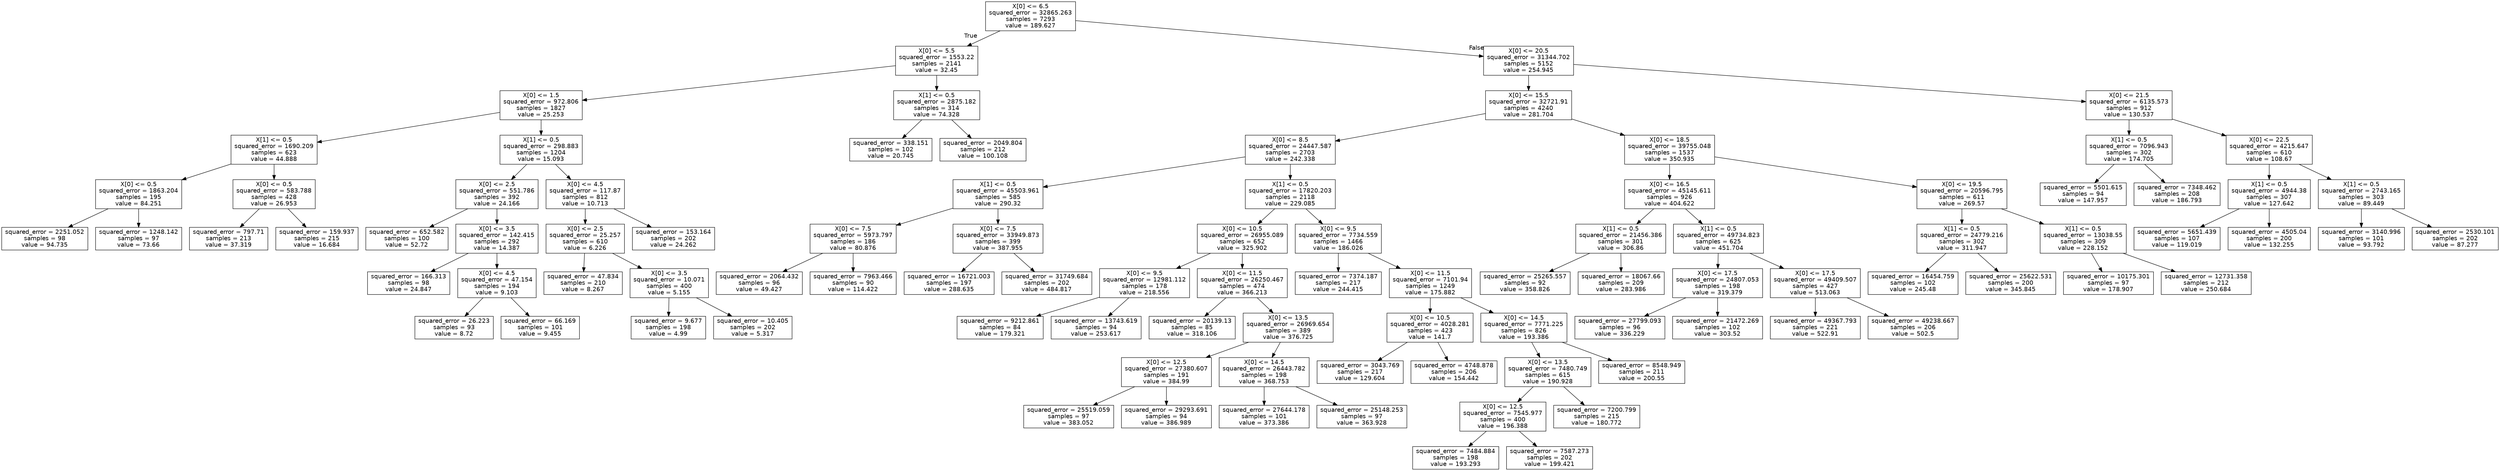 digraph Tree {
node [shape=box, fontname="helvetica"] ;
edge [fontname="helvetica"] ;
0 [label="X[0] <= 6.5\nsquared_error = 32865.263\nsamples = 7293\nvalue = 189.627"] ;
1 [label="X[0] <= 5.5\nsquared_error = 1553.22\nsamples = 2141\nvalue = 32.45"] ;
0 -> 1 [labeldistance=2.5, labelangle=45, headlabel="True"] ;
2 [label="X[0] <= 1.5\nsquared_error = 972.806\nsamples = 1827\nvalue = 25.253"] ;
1 -> 2 ;
3 [label="X[1] <= 0.5\nsquared_error = 1690.209\nsamples = 623\nvalue = 44.888"] ;
2 -> 3 ;
4 [label="X[0] <= 0.5\nsquared_error = 1863.204\nsamples = 195\nvalue = 84.251"] ;
3 -> 4 ;
5 [label="squared_error = 2251.052\nsamples = 98\nvalue = 94.735"] ;
4 -> 5 ;
6 [label="squared_error = 1248.142\nsamples = 97\nvalue = 73.66"] ;
4 -> 6 ;
7 [label="X[0] <= 0.5\nsquared_error = 583.788\nsamples = 428\nvalue = 26.953"] ;
3 -> 7 ;
8 [label="squared_error = 797.71\nsamples = 213\nvalue = 37.319"] ;
7 -> 8 ;
9 [label="squared_error = 159.937\nsamples = 215\nvalue = 16.684"] ;
7 -> 9 ;
10 [label="X[1] <= 0.5\nsquared_error = 298.883\nsamples = 1204\nvalue = 15.093"] ;
2 -> 10 ;
11 [label="X[0] <= 2.5\nsquared_error = 551.786\nsamples = 392\nvalue = 24.166"] ;
10 -> 11 ;
12 [label="squared_error = 652.582\nsamples = 100\nvalue = 52.72"] ;
11 -> 12 ;
13 [label="X[0] <= 3.5\nsquared_error = 142.415\nsamples = 292\nvalue = 14.387"] ;
11 -> 13 ;
14 [label="squared_error = 166.313\nsamples = 98\nvalue = 24.847"] ;
13 -> 14 ;
15 [label="X[0] <= 4.5\nsquared_error = 47.154\nsamples = 194\nvalue = 9.103"] ;
13 -> 15 ;
16 [label="squared_error = 26.223\nsamples = 93\nvalue = 8.72"] ;
15 -> 16 ;
17 [label="squared_error = 66.169\nsamples = 101\nvalue = 9.455"] ;
15 -> 17 ;
18 [label="X[0] <= 4.5\nsquared_error = 117.87\nsamples = 812\nvalue = 10.713"] ;
10 -> 18 ;
19 [label="X[0] <= 2.5\nsquared_error = 25.257\nsamples = 610\nvalue = 6.226"] ;
18 -> 19 ;
20 [label="squared_error = 47.834\nsamples = 210\nvalue = 8.267"] ;
19 -> 20 ;
21 [label="X[0] <= 3.5\nsquared_error = 10.071\nsamples = 400\nvalue = 5.155"] ;
19 -> 21 ;
22 [label="squared_error = 9.677\nsamples = 198\nvalue = 4.99"] ;
21 -> 22 ;
23 [label="squared_error = 10.405\nsamples = 202\nvalue = 5.317"] ;
21 -> 23 ;
24 [label="squared_error = 153.164\nsamples = 202\nvalue = 24.262"] ;
18 -> 24 ;
25 [label="X[1] <= 0.5\nsquared_error = 2875.182\nsamples = 314\nvalue = 74.328"] ;
1 -> 25 ;
26 [label="squared_error = 338.151\nsamples = 102\nvalue = 20.745"] ;
25 -> 26 ;
27 [label="squared_error = 2049.804\nsamples = 212\nvalue = 100.108"] ;
25 -> 27 ;
28 [label="X[0] <= 20.5\nsquared_error = 31344.702\nsamples = 5152\nvalue = 254.945"] ;
0 -> 28 [labeldistance=2.5, labelangle=-45, headlabel="False"] ;
29 [label="X[0] <= 15.5\nsquared_error = 32721.91\nsamples = 4240\nvalue = 281.704"] ;
28 -> 29 ;
30 [label="X[0] <= 8.5\nsquared_error = 24447.587\nsamples = 2703\nvalue = 242.338"] ;
29 -> 30 ;
31 [label="X[1] <= 0.5\nsquared_error = 45503.961\nsamples = 585\nvalue = 290.32"] ;
30 -> 31 ;
32 [label="X[0] <= 7.5\nsquared_error = 5973.797\nsamples = 186\nvalue = 80.876"] ;
31 -> 32 ;
33 [label="squared_error = 2064.432\nsamples = 96\nvalue = 49.427"] ;
32 -> 33 ;
34 [label="squared_error = 7963.466\nsamples = 90\nvalue = 114.422"] ;
32 -> 34 ;
35 [label="X[0] <= 7.5\nsquared_error = 33949.873\nsamples = 399\nvalue = 387.955"] ;
31 -> 35 ;
36 [label="squared_error = 16721.003\nsamples = 197\nvalue = 288.635"] ;
35 -> 36 ;
37 [label="squared_error = 31749.684\nsamples = 202\nvalue = 484.817"] ;
35 -> 37 ;
38 [label="X[1] <= 0.5\nsquared_error = 17820.203\nsamples = 2118\nvalue = 229.085"] ;
30 -> 38 ;
39 [label="X[0] <= 10.5\nsquared_error = 26955.089\nsamples = 652\nvalue = 325.902"] ;
38 -> 39 ;
40 [label="X[0] <= 9.5\nsquared_error = 12981.112\nsamples = 178\nvalue = 218.556"] ;
39 -> 40 ;
41 [label="squared_error = 9212.861\nsamples = 84\nvalue = 179.321"] ;
40 -> 41 ;
42 [label="squared_error = 13743.619\nsamples = 94\nvalue = 253.617"] ;
40 -> 42 ;
43 [label="X[0] <= 11.5\nsquared_error = 26250.467\nsamples = 474\nvalue = 366.213"] ;
39 -> 43 ;
44 [label="squared_error = 20139.13\nsamples = 85\nvalue = 318.106"] ;
43 -> 44 ;
45 [label="X[0] <= 13.5\nsquared_error = 26969.654\nsamples = 389\nvalue = 376.725"] ;
43 -> 45 ;
46 [label="X[0] <= 12.5\nsquared_error = 27380.607\nsamples = 191\nvalue = 384.99"] ;
45 -> 46 ;
47 [label="squared_error = 25519.059\nsamples = 97\nvalue = 383.052"] ;
46 -> 47 ;
48 [label="squared_error = 29293.691\nsamples = 94\nvalue = 386.989"] ;
46 -> 48 ;
49 [label="X[0] <= 14.5\nsquared_error = 26443.782\nsamples = 198\nvalue = 368.753"] ;
45 -> 49 ;
50 [label="squared_error = 27644.178\nsamples = 101\nvalue = 373.386"] ;
49 -> 50 ;
51 [label="squared_error = 25148.253\nsamples = 97\nvalue = 363.928"] ;
49 -> 51 ;
52 [label="X[0] <= 9.5\nsquared_error = 7734.559\nsamples = 1466\nvalue = 186.026"] ;
38 -> 52 ;
53 [label="squared_error = 7374.187\nsamples = 217\nvalue = 244.415"] ;
52 -> 53 ;
54 [label="X[0] <= 11.5\nsquared_error = 7101.94\nsamples = 1249\nvalue = 175.882"] ;
52 -> 54 ;
55 [label="X[0] <= 10.5\nsquared_error = 4028.281\nsamples = 423\nvalue = 141.7"] ;
54 -> 55 ;
56 [label="squared_error = 3043.769\nsamples = 217\nvalue = 129.604"] ;
55 -> 56 ;
57 [label="squared_error = 4748.878\nsamples = 206\nvalue = 154.442"] ;
55 -> 57 ;
58 [label="X[0] <= 14.5\nsquared_error = 7771.225\nsamples = 826\nvalue = 193.386"] ;
54 -> 58 ;
59 [label="X[0] <= 13.5\nsquared_error = 7480.749\nsamples = 615\nvalue = 190.928"] ;
58 -> 59 ;
60 [label="X[0] <= 12.5\nsquared_error = 7545.977\nsamples = 400\nvalue = 196.388"] ;
59 -> 60 ;
61 [label="squared_error = 7484.884\nsamples = 198\nvalue = 193.293"] ;
60 -> 61 ;
62 [label="squared_error = 7587.273\nsamples = 202\nvalue = 199.421"] ;
60 -> 62 ;
63 [label="squared_error = 7200.799\nsamples = 215\nvalue = 180.772"] ;
59 -> 63 ;
64 [label="squared_error = 8548.949\nsamples = 211\nvalue = 200.55"] ;
58 -> 64 ;
65 [label="X[0] <= 18.5\nsquared_error = 39755.048\nsamples = 1537\nvalue = 350.935"] ;
29 -> 65 ;
66 [label="X[0] <= 16.5\nsquared_error = 45145.611\nsamples = 926\nvalue = 404.622"] ;
65 -> 66 ;
67 [label="X[1] <= 0.5\nsquared_error = 21456.386\nsamples = 301\nvalue = 306.86"] ;
66 -> 67 ;
68 [label="squared_error = 25265.557\nsamples = 92\nvalue = 358.826"] ;
67 -> 68 ;
69 [label="squared_error = 18067.66\nsamples = 209\nvalue = 283.986"] ;
67 -> 69 ;
70 [label="X[1] <= 0.5\nsquared_error = 49734.823\nsamples = 625\nvalue = 451.704"] ;
66 -> 70 ;
71 [label="X[0] <= 17.5\nsquared_error = 24807.053\nsamples = 198\nvalue = 319.379"] ;
70 -> 71 ;
72 [label="squared_error = 27799.093\nsamples = 96\nvalue = 336.229"] ;
71 -> 72 ;
73 [label="squared_error = 21472.269\nsamples = 102\nvalue = 303.52"] ;
71 -> 73 ;
74 [label="X[0] <= 17.5\nsquared_error = 49409.507\nsamples = 427\nvalue = 513.063"] ;
70 -> 74 ;
75 [label="squared_error = 49367.793\nsamples = 221\nvalue = 522.91"] ;
74 -> 75 ;
76 [label="squared_error = 49238.667\nsamples = 206\nvalue = 502.5"] ;
74 -> 76 ;
77 [label="X[0] <= 19.5\nsquared_error = 20596.795\nsamples = 611\nvalue = 269.57"] ;
65 -> 77 ;
78 [label="X[1] <= 0.5\nsquared_error = 24779.216\nsamples = 302\nvalue = 311.947"] ;
77 -> 78 ;
79 [label="squared_error = 16454.759\nsamples = 102\nvalue = 245.48"] ;
78 -> 79 ;
80 [label="squared_error = 25622.531\nsamples = 200\nvalue = 345.845"] ;
78 -> 80 ;
81 [label="X[1] <= 0.5\nsquared_error = 13038.55\nsamples = 309\nvalue = 228.152"] ;
77 -> 81 ;
82 [label="squared_error = 10175.301\nsamples = 97\nvalue = 178.907"] ;
81 -> 82 ;
83 [label="squared_error = 12731.358\nsamples = 212\nvalue = 250.684"] ;
81 -> 83 ;
84 [label="X[0] <= 21.5\nsquared_error = 6135.573\nsamples = 912\nvalue = 130.537"] ;
28 -> 84 ;
85 [label="X[1] <= 0.5\nsquared_error = 7096.943\nsamples = 302\nvalue = 174.705"] ;
84 -> 85 ;
86 [label="squared_error = 5501.615\nsamples = 94\nvalue = 147.957"] ;
85 -> 86 ;
87 [label="squared_error = 7348.462\nsamples = 208\nvalue = 186.793"] ;
85 -> 87 ;
88 [label="X[0] <= 22.5\nsquared_error = 4215.647\nsamples = 610\nvalue = 108.67"] ;
84 -> 88 ;
89 [label="X[1] <= 0.5\nsquared_error = 4944.38\nsamples = 307\nvalue = 127.642"] ;
88 -> 89 ;
90 [label="squared_error = 5651.439\nsamples = 107\nvalue = 119.019"] ;
89 -> 90 ;
91 [label="squared_error = 4505.04\nsamples = 200\nvalue = 132.255"] ;
89 -> 91 ;
92 [label="X[1] <= 0.5\nsquared_error = 2743.165\nsamples = 303\nvalue = 89.449"] ;
88 -> 92 ;
93 [label="squared_error = 3140.996\nsamples = 101\nvalue = 93.792"] ;
92 -> 93 ;
94 [label="squared_error = 2530.101\nsamples = 202\nvalue = 87.277"] ;
92 -> 94 ;
}